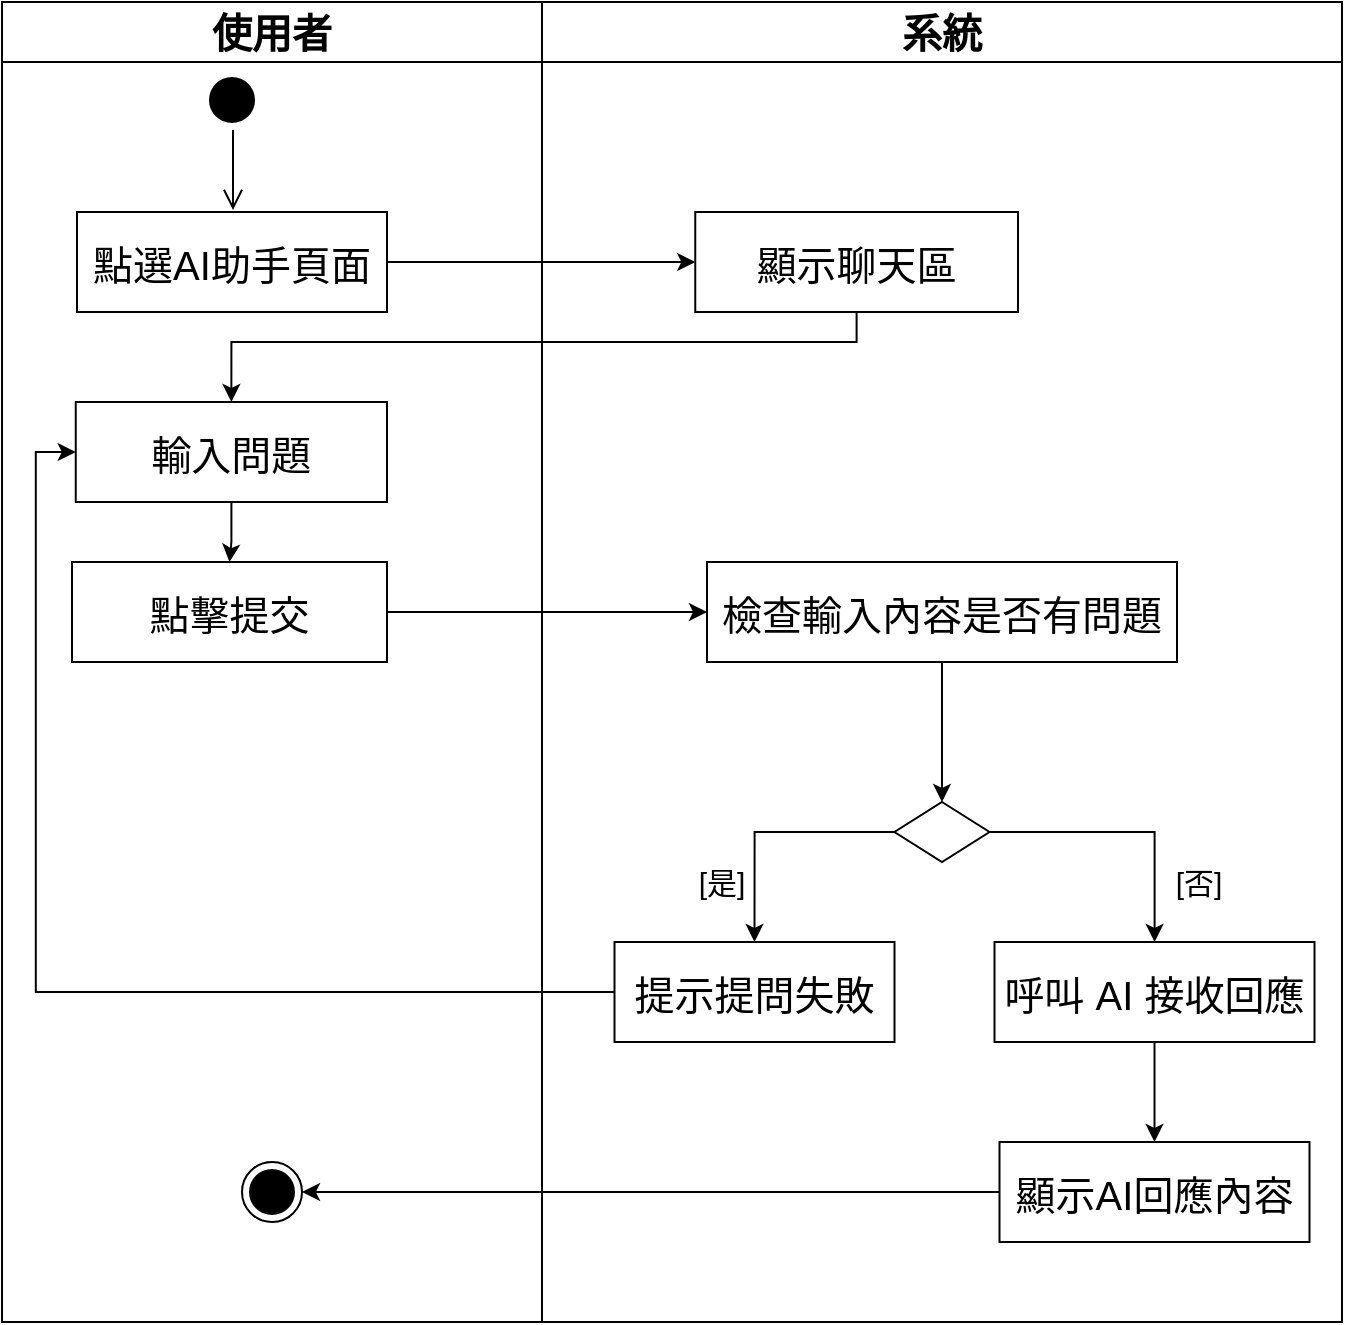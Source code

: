 <mxfile version="26.2.15">
  <diagram name="與AI互動活動圖" id="nQvQ3VrRR3o1R0Ky4Lyo">
    <mxGraphModel dx="996" dy="1067" grid="1" gridSize="10" guides="1" tooltips="1" connect="1" arrows="1" fold="1" page="1" pageScale="1" pageWidth="827" pageHeight="1169" math="0" shadow="0">
      <root>
        <mxCell id="0" />
        <mxCell id="1" parent="0" />
        <mxCell id="7a1_b_J5-R9K5x0xeJeq-1" value="" style="ellipse;shape=startState;fillColor=#000000;strokeColor=#000000;" vertex="1" parent="1">
          <mxGeometry x="230" y="444" width="30" height="30" as="geometry" />
        </mxCell>
        <mxCell id="7a1_b_J5-R9K5x0xeJeq-2" value="" style="edgeStyle=elbowEdgeStyle;elbow=horizontal;verticalAlign=bottom;endArrow=open;endSize=8;strokeColor=#000000;endFill=1;rounded=0;fillColor=#000000;" edge="1" parent="1" source="7a1_b_J5-R9K5x0xeJeq-1">
          <mxGeometry x="100" y="40" as="geometry">
            <mxPoint x="245.643" y="514" as="targetPoint" />
          </mxGeometry>
        </mxCell>
        <mxCell id="7a1_b_J5-R9K5x0xeJeq-3" value="" style="endArrow=open;strokeColor=#000000;endFill=1;rounded=0" edge="1" parent="1" target="7a1_b_J5-R9K5x0xeJeq-6">
          <mxGeometry relative="1" as="geometry">
            <mxPoint x="245" y="556" as="sourcePoint" />
            <mxPoint x="244.75" y="616" as="targetPoint" />
          </mxGeometry>
        </mxCell>
        <mxCell id="7a1_b_J5-R9K5x0xeJeq-4" value="使用者" style="swimlane;whiteSpace=wrap;startSize=30;fontSize=20;" vertex="1" parent="1">
          <mxGeometry x="130" y="410" width="270" height="660" as="geometry" />
        </mxCell>
        <mxCell id="7a1_b_J5-R9K5x0xeJeq-5" value="" style="ellipse;html=1;shape=endState;fillColor=#000000;strokeColor=#000000;" vertex="1" parent="7a1_b_J5-R9K5x0xeJeq-4">
          <mxGeometry x="120" y="580" width="30" height="30" as="geometry" />
        </mxCell>
        <mxCell id="7a1_b_J5-R9K5x0xeJeq-6" value="點選AI助手頁面" style="fontSize=20;" vertex="1" parent="7a1_b_J5-R9K5x0xeJeq-4">
          <mxGeometry x="37.5" y="105" width="155" height="50" as="geometry" />
        </mxCell>
        <mxCell id="7a1_b_J5-R9K5x0xeJeq-7" style="edgeStyle=orthogonalEdgeStyle;rounded=0;orthogonalLoop=1;jettySize=auto;html=1;entryX=0.5;entryY=0;entryDx=0;entryDy=0;" edge="1" parent="7a1_b_J5-R9K5x0xeJeq-4" source="7a1_b_J5-R9K5x0xeJeq-8" target="7a1_b_J5-R9K5x0xeJeq-9">
          <mxGeometry relative="1" as="geometry" />
        </mxCell>
        <mxCell id="7a1_b_J5-R9K5x0xeJeq-8" value="輸入問題" style="fontSize=20;" vertex="1" parent="7a1_b_J5-R9K5x0xeJeq-4">
          <mxGeometry x="36.88" y="200" width="155.62" height="50" as="geometry" />
        </mxCell>
        <mxCell id="7a1_b_J5-R9K5x0xeJeq-9" value="點擊提交" style="fontSize=20;" vertex="1" parent="7a1_b_J5-R9K5x0xeJeq-4">
          <mxGeometry x="35" y="280" width="157.5" height="50" as="geometry" />
        </mxCell>
        <mxCell id="7a1_b_J5-R9K5x0xeJeq-10" value="系統" style="swimlane;whiteSpace=wrap;startSize=30;fontSize=20;" vertex="1" parent="1">
          <mxGeometry x="400" y="410" width="400" height="660" as="geometry" />
        </mxCell>
        <mxCell id="7a1_b_J5-R9K5x0xeJeq-11" style="edgeStyle=orthogonalEdgeStyle;rounded=0;orthogonalLoop=1;jettySize=auto;html=1;entryX=0.5;entryY=0;entryDx=0;entryDy=0;exitX=0;exitY=0.5;exitDx=0;exitDy=0;" edge="1" parent="7a1_b_J5-R9K5x0xeJeq-10" source="7a1_b_J5-R9K5x0xeJeq-13" target="7a1_b_J5-R9K5x0xeJeq-19">
          <mxGeometry relative="1" as="geometry" />
        </mxCell>
        <mxCell id="7a1_b_J5-R9K5x0xeJeq-12" style="edgeStyle=orthogonalEdgeStyle;rounded=0;orthogonalLoop=1;jettySize=auto;html=1;" edge="1" parent="7a1_b_J5-R9K5x0xeJeq-10" source="7a1_b_J5-R9K5x0xeJeq-13" target="7a1_b_J5-R9K5x0xeJeq-21">
          <mxGeometry relative="1" as="geometry" />
        </mxCell>
        <mxCell id="7a1_b_J5-R9K5x0xeJeq-13" value="&#xa;" style="rhombus;fillColor=#FFFFFF;strokeColor=#000000;" vertex="1" parent="7a1_b_J5-R9K5x0xeJeq-10">
          <mxGeometry x="176.25" y="400" width="47.5" height="30" as="geometry" />
        </mxCell>
        <mxCell id="7a1_b_J5-R9K5x0xeJeq-14" value="&lt;font style=&quot;font-size: 15px;&quot;&gt;[是]&lt;/font&gt;" style="whiteSpace=wrap;html=1;strokeColor=none;fillColor=none;" vertex="1" parent="7a1_b_J5-R9K5x0xeJeq-10">
          <mxGeometry x="70" y="430" width="40" height="20" as="geometry" />
        </mxCell>
        <mxCell id="7a1_b_J5-R9K5x0xeJeq-15" value="&lt;font style=&quot;font-size: 15px;&quot;&gt;[否]&lt;/font&gt;" style="whiteSpace=wrap;html=1;strokeColor=none;fillColor=none;" vertex="1" parent="7a1_b_J5-R9K5x0xeJeq-10">
          <mxGeometry x="300" y="430" width="57.25" height="20" as="geometry" />
        </mxCell>
        <mxCell id="7a1_b_J5-R9K5x0xeJeq-16" value="顯示聊天區" style="fontSize=20;" vertex="1" parent="7a1_b_J5-R9K5x0xeJeq-10">
          <mxGeometry x="76.63" y="105" width="161.37" height="50" as="geometry" />
        </mxCell>
        <mxCell id="7a1_b_J5-R9K5x0xeJeq-17" style="edgeStyle=orthogonalEdgeStyle;rounded=0;orthogonalLoop=1;jettySize=auto;html=1;entryX=0.5;entryY=0;entryDx=0;entryDy=0;" edge="1" parent="7a1_b_J5-R9K5x0xeJeq-10" source="7a1_b_J5-R9K5x0xeJeq-18" target="7a1_b_J5-R9K5x0xeJeq-13">
          <mxGeometry relative="1" as="geometry" />
        </mxCell>
        <mxCell id="7a1_b_J5-R9K5x0xeJeq-18" value="檢查輸入內容是否有問題" style="fontSize=20;" vertex="1" parent="7a1_b_J5-R9K5x0xeJeq-10">
          <mxGeometry x="82.5" y="280" width="235" height="50" as="geometry" />
        </mxCell>
        <mxCell id="7a1_b_J5-R9K5x0xeJeq-19" value="提示提問失敗" style="fontSize=20;" vertex="1" parent="7a1_b_J5-R9K5x0xeJeq-10">
          <mxGeometry x="36.25" y="470" width="140" height="50" as="geometry" />
        </mxCell>
        <mxCell id="7a1_b_J5-R9K5x0xeJeq-20" style="edgeStyle=orthogonalEdgeStyle;rounded=0;orthogonalLoop=1;jettySize=auto;html=1;" edge="1" parent="7a1_b_J5-R9K5x0xeJeq-10" source="7a1_b_J5-R9K5x0xeJeq-21" target="7a1_b_J5-R9K5x0xeJeq-22">
          <mxGeometry relative="1" as="geometry" />
        </mxCell>
        <mxCell id="7a1_b_J5-R9K5x0xeJeq-21" value="呼叫 AI 接收回應" style="fontSize=20;" vertex="1" parent="7a1_b_J5-R9K5x0xeJeq-10">
          <mxGeometry x="226.25" y="470" width="160" height="50" as="geometry" />
        </mxCell>
        <mxCell id="7a1_b_J5-R9K5x0xeJeq-22" value="顯示AI回應內容" style="fontSize=20;" vertex="1" parent="7a1_b_J5-R9K5x0xeJeq-10">
          <mxGeometry x="228.75" y="570" width="155" height="50" as="geometry" />
        </mxCell>
        <mxCell id="7a1_b_J5-R9K5x0xeJeq-23" style="edgeStyle=orthogonalEdgeStyle;rounded=0;orthogonalLoop=1;jettySize=auto;html=1;entryX=0;entryY=0.5;entryDx=0;entryDy=0;" edge="1" parent="1" source="7a1_b_J5-R9K5x0xeJeq-6" target="7a1_b_J5-R9K5x0xeJeq-16">
          <mxGeometry relative="1" as="geometry" />
        </mxCell>
        <mxCell id="7a1_b_J5-R9K5x0xeJeq-24" style="edgeStyle=orthogonalEdgeStyle;rounded=0;orthogonalLoop=1;jettySize=auto;html=1;entryX=0.5;entryY=0;entryDx=0;entryDy=0;" edge="1" parent="1" source="7a1_b_J5-R9K5x0xeJeq-16" target="7a1_b_J5-R9K5x0xeJeq-8">
          <mxGeometry relative="1" as="geometry">
            <Array as="points">
              <mxPoint x="558" y="580" />
              <mxPoint x="245" y="580" />
            </Array>
          </mxGeometry>
        </mxCell>
        <mxCell id="7a1_b_J5-R9K5x0xeJeq-25" style="edgeStyle=orthogonalEdgeStyle;rounded=0;orthogonalLoop=1;jettySize=auto;html=1;" edge="1" parent="1" source="7a1_b_J5-R9K5x0xeJeq-9" target="7a1_b_J5-R9K5x0xeJeq-18">
          <mxGeometry relative="1" as="geometry" />
        </mxCell>
        <mxCell id="7a1_b_J5-R9K5x0xeJeq-26" style="edgeStyle=orthogonalEdgeStyle;rounded=0;orthogonalLoop=1;jettySize=auto;html=1;entryX=0;entryY=0.5;entryDx=0;entryDy=0;" edge="1" parent="1" source="7a1_b_J5-R9K5x0xeJeq-19" target="7a1_b_J5-R9K5x0xeJeq-8">
          <mxGeometry relative="1" as="geometry" />
        </mxCell>
        <mxCell id="7a1_b_J5-R9K5x0xeJeq-28" style="edgeStyle=orthogonalEdgeStyle;rounded=0;orthogonalLoop=1;jettySize=auto;html=1;entryX=1;entryY=0.5;entryDx=0;entryDy=0;" edge="1" parent="1" source="7a1_b_J5-R9K5x0xeJeq-22" target="7a1_b_J5-R9K5x0xeJeq-5">
          <mxGeometry relative="1" as="geometry" />
        </mxCell>
      </root>
    </mxGraphModel>
  </diagram>
</mxfile>
